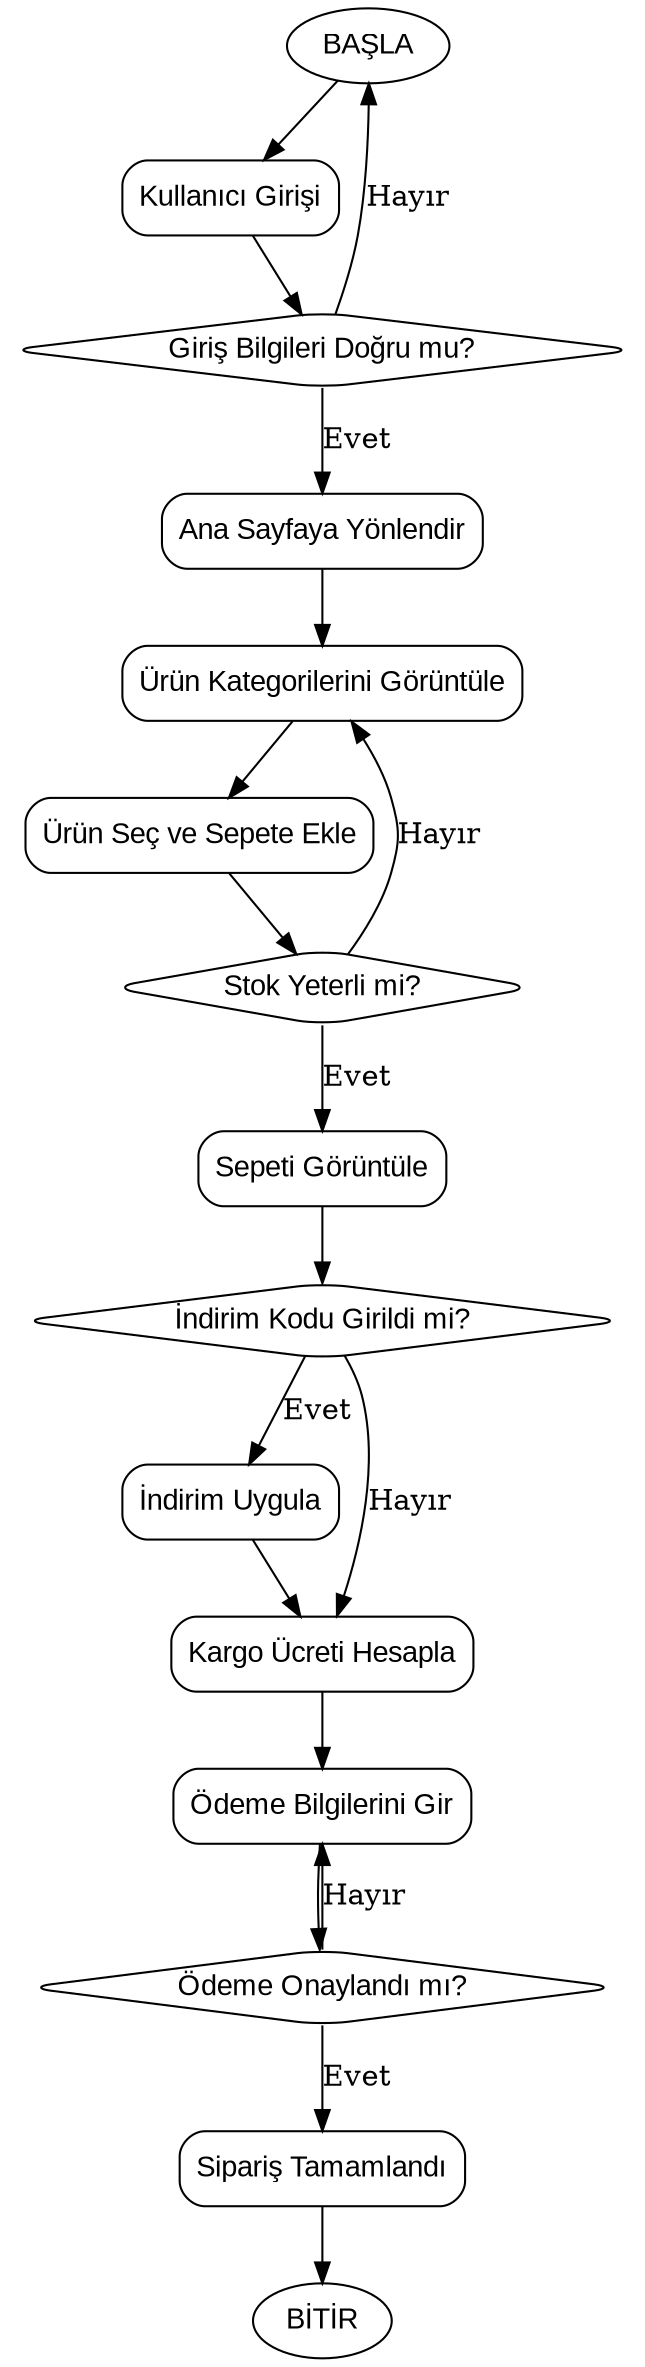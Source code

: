 digraph E_Ticaret_Sistemi {
    rankdir=TB; // Yukarıdan aşağıya (Top to Bottom)
    node [shape=rectangle, style=rounded, fontname="Arial"];

    BASLA [label="BAŞLA", shape=ellipse];
    GIRIS [label="Kullanıcı Girişi"];
    KONTROL [label="Giriş Bilgileri Doğru mu?", shape=diamond];
    ANA_SAYFA [label="Ana Sayfaya Yönlendir"];
    KATEGORI [label="Ürün Kategorilerini Görüntüle"];
    URUN_SEC [label="Ürün Seç ve Sepete Ekle"];
    STOK [label="Stok Yeterli mi?", shape=diamond];
    SEPET [label="Sepeti Görüntüle"];
    INDIRIM [label="İndirim Kodu Girildi mi?", shape=diamond];
    INDIRIM_UYGULA [label="İndirim Uygula"];
    KARGO [label="Kargo Ücreti Hesapla"];
    ODEME [label="Ödeme Bilgilerini Gir"];
    ODEME_KONTROL [label="Ödeme Onaylandı mı?", shape=diamond];
    ODEME_BASARILI [label="Sipariş Tamamlandı"];
    BITIR [label="BİTİR", shape=ellipse];

    // Akış bağlantıları
    BASLA -> GIRIS -> KONTROL;
    KONTROL -> ANA_SAYFA [label="Evet"];
    KONTROL -> BASLA [label="Hayır"];
    ANA_SAYFA -> KATEGORI -> URUN_SEC -> STOK;
    STOK -> SEPET [label="Evet"];
    STOK -> KATEGORI [label="Hayır"];
    SEPET -> INDIRIM;
    INDIRIM -> INDIRIM_UYGULA [label="Evet"];
    INDIRIM -> KARGO [label="Hayır"];
    INDIRIM_UYGULA -> KARGO;
    KARGO -> ODEME -> ODEME_KONTROL;
    ODEME_KONTROL -> ODEME_BASARILI [label="Evet"];
    ODEME_KONTROL -> ODEME [label="Hayır"];
    ODEME_BASARILI -> BITIR;
}
